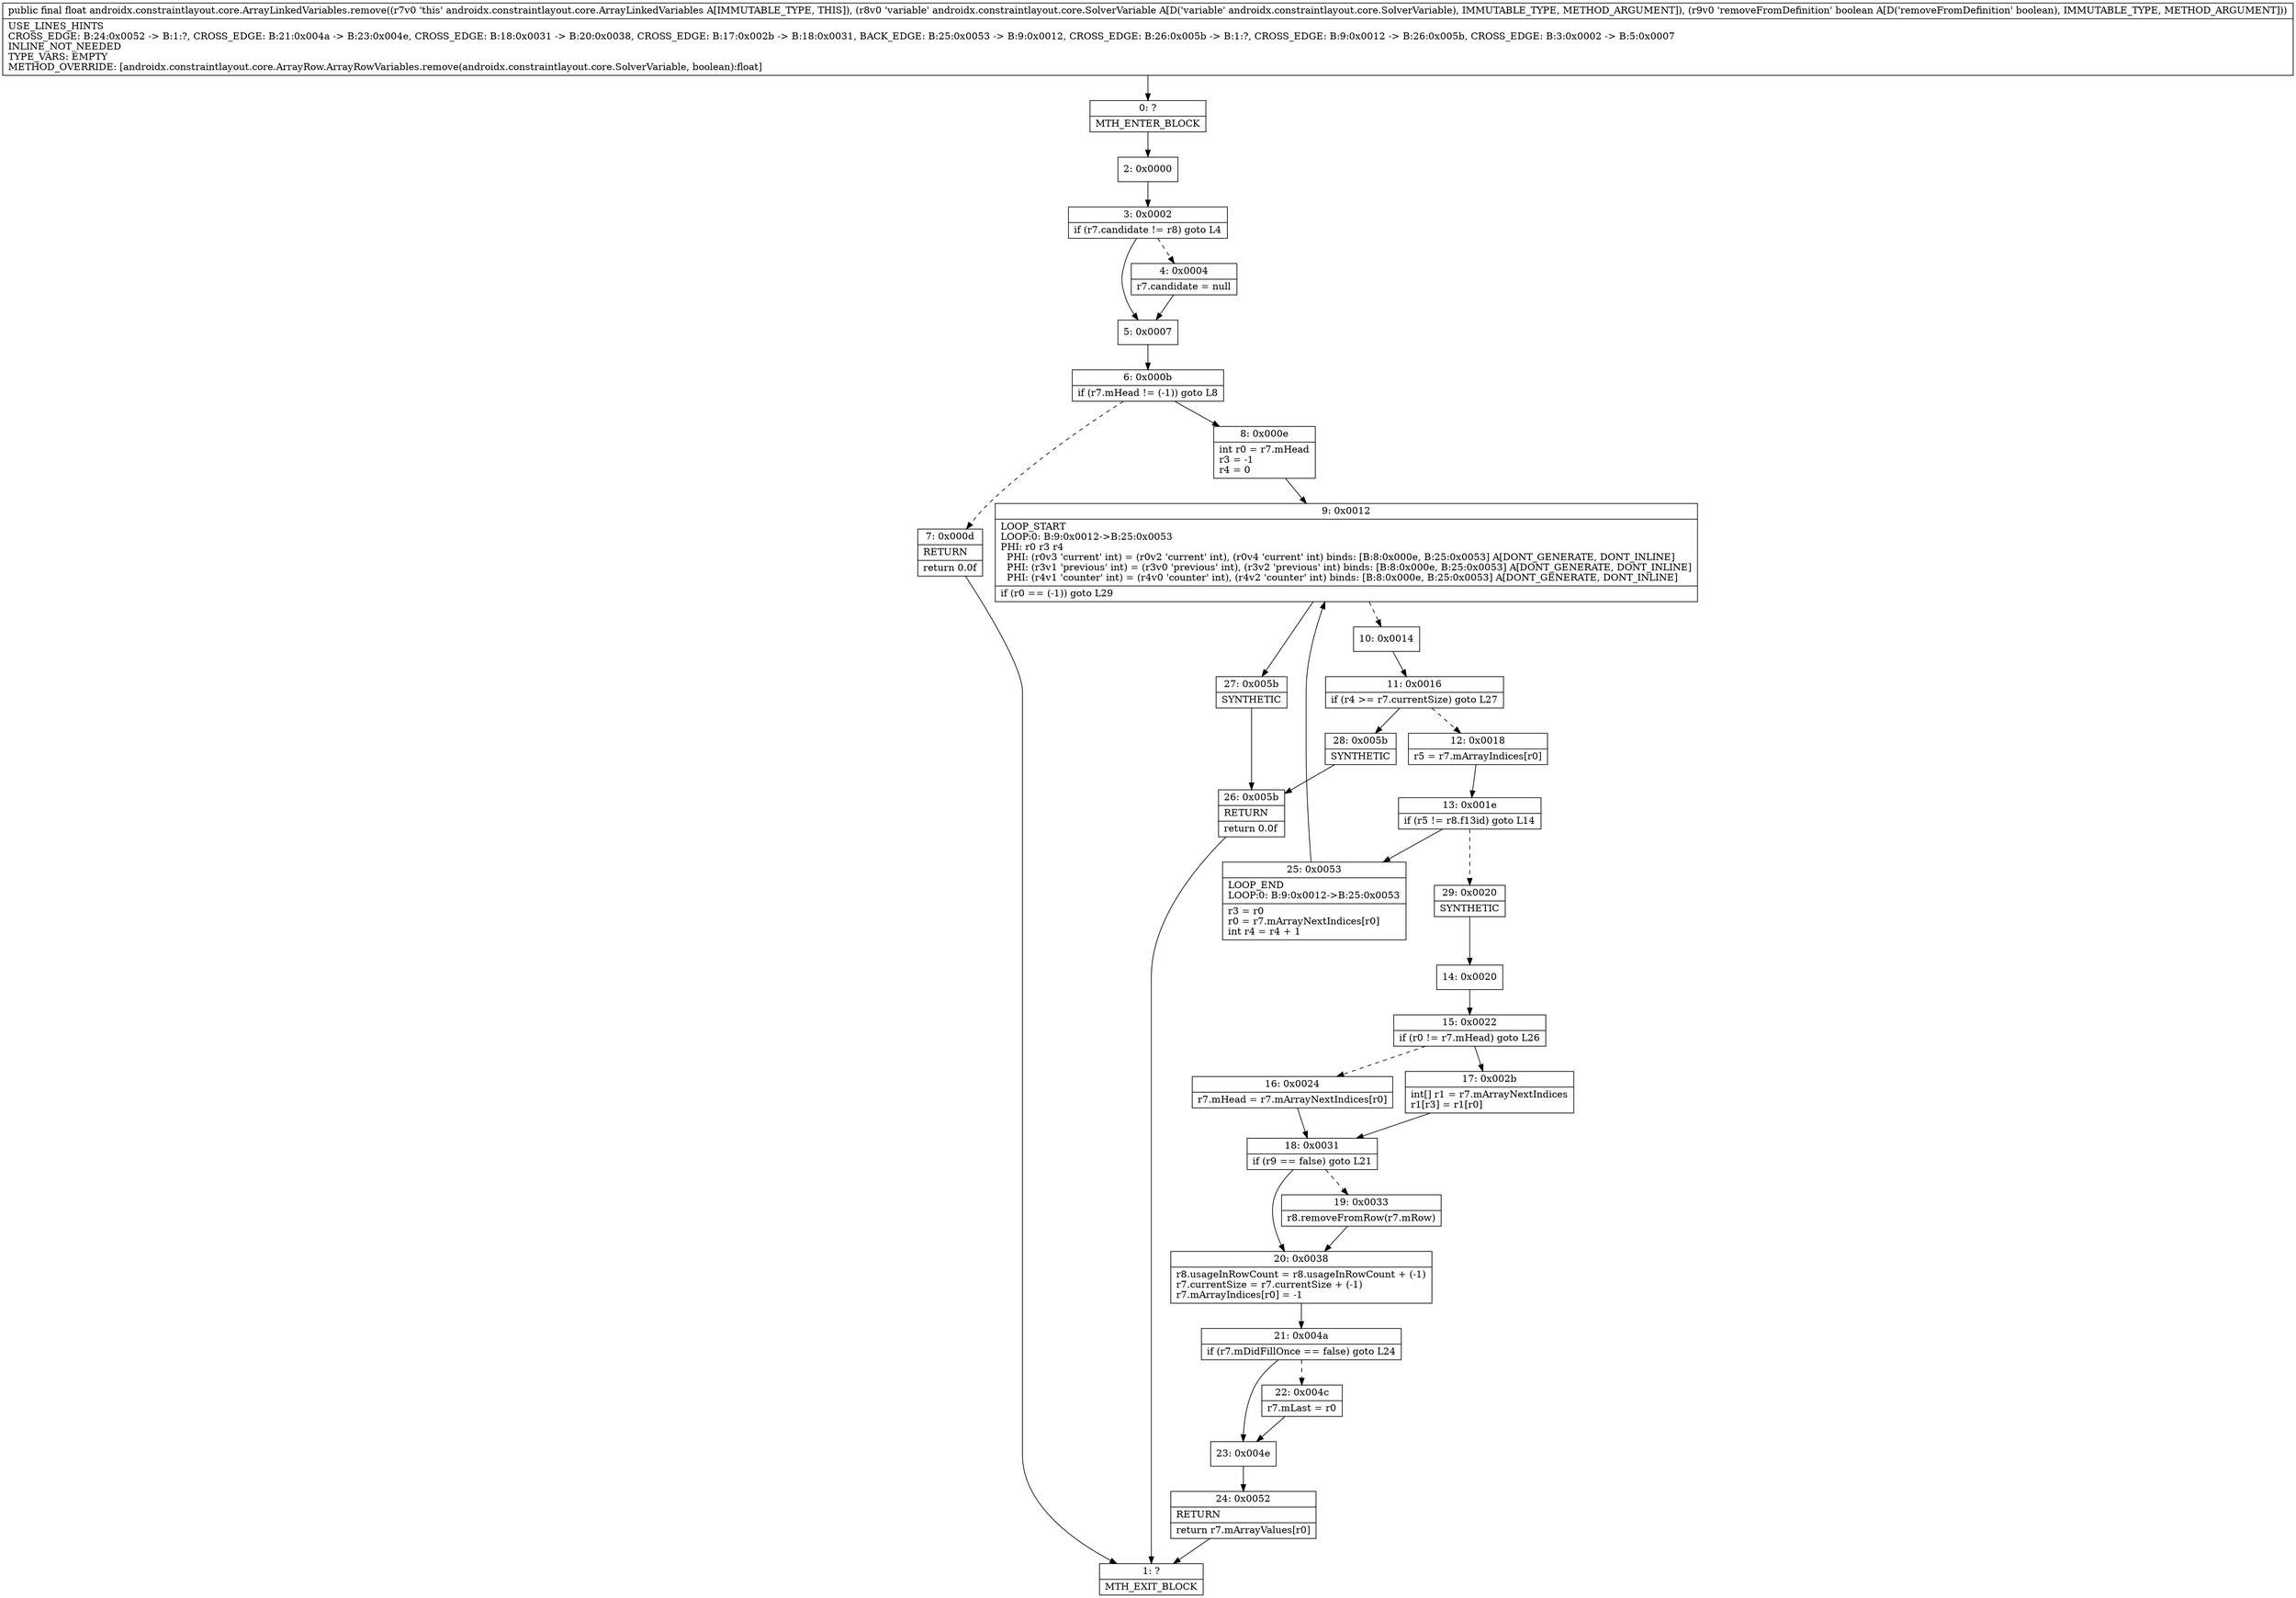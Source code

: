 digraph "CFG forandroidx.constraintlayout.core.ArrayLinkedVariables.remove(Landroidx\/constraintlayout\/core\/SolverVariable;Z)F" {
Node_0 [shape=record,label="{0\:\ ?|MTH_ENTER_BLOCK\l}"];
Node_2 [shape=record,label="{2\:\ 0x0000}"];
Node_3 [shape=record,label="{3\:\ 0x0002|if (r7.candidate != r8) goto L4\l}"];
Node_4 [shape=record,label="{4\:\ 0x0004|r7.candidate = null\l}"];
Node_5 [shape=record,label="{5\:\ 0x0007}"];
Node_6 [shape=record,label="{6\:\ 0x000b|if (r7.mHead != (\-1)) goto L8\l}"];
Node_7 [shape=record,label="{7\:\ 0x000d|RETURN\l|return 0.0f\l}"];
Node_1 [shape=record,label="{1\:\ ?|MTH_EXIT_BLOCK\l}"];
Node_8 [shape=record,label="{8\:\ 0x000e|int r0 = r7.mHead\lr3 = \-1\lr4 = 0\l}"];
Node_9 [shape=record,label="{9\:\ 0x0012|LOOP_START\lLOOP:0: B:9:0x0012\-\>B:25:0x0053\lPHI: r0 r3 r4 \l  PHI: (r0v3 'current' int) = (r0v2 'current' int), (r0v4 'current' int) binds: [B:8:0x000e, B:25:0x0053] A[DONT_GENERATE, DONT_INLINE]\l  PHI: (r3v1 'previous' int) = (r3v0 'previous' int), (r3v2 'previous' int) binds: [B:8:0x000e, B:25:0x0053] A[DONT_GENERATE, DONT_INLINE]\l  PHI: (r4v1 'counter' int) = (r4v0 'counter' int), (r4v2 'counter' int) binds: [B:8:0x000e, B:25:0x0053] A[DONT_GENERATE, DONT_INLINE]\l|if (r0 == (\-1)) goto L29\l}"];
Node_10 [shape=record,label="{10\:\ 0x0014}"];
Node_11 [shape=record,label="{11\:\ 0x0016|if (r4 \>= r7.currentSize) goto L27\l}"];
Node_12 [shape=record,label="{12\:\ 0x0018|r5 = r7.mArrayIndices[r0]\l}"];
Node_13 [shape=record,label="{13\:\ 0x001e|if (r5 != r8.f13id) goto L14\l}"];
Node_25 [shape=record,label="{25\:\ 0x0053|LOOP_END\lLOOP:0: B:9:0x0012\-\>B:25:0x0053\l|r3 = r0\lr0 = r7.mArrayNextIndices[r0]\lint r4 = r4 + 1\l}"];
Node_29 [shape=record,label="{29\:\ 0x0020|SYNTHETIC\l}"];
Node_14 [shape=record,label="{14\:\ 0x0020}"];
Node_15 [shape=record,label="{15\:\ 0x0022|if (r0 != r7.mHead) goto L26\l}"];
Node_16 [shape=record,label="{16\:\ 0x0024|r7.mHead = r7.mArrayNextIndices[r0]\l}"];
Node_18 [shape=record,label="{18\:\ 0x0031|if (r9 == false) goto L21\l}"];
Node_19 [shape=record,label="{19\:\ 0x0033|r8.removeFromRow(r7.mRow)\l}"];
Node_20 [shape=record,label="{20\:\ 0x0038|r8.usageInRowCount = r8.usageInRowCount + (\-1)\lr7.currentSize = r7.currentSize + (\-1)\lr7.mArrayIndices[r0] = \-1\l}"];
Node_21 [shape=record,label="{21\:\ 0x004a|if (r7.mDidFillOnce == false) goto L24\l}"];
Node_22 [shape=record,label="{22\:\ 0x004c|r7.mLast = r0\l}"];
Node_23 [shape=record,label="{23\:\ 0x004e}"];
Node_24 [shape=record,label="{24\:\ 0x0052|RETURN\l|return r7.mArrayValues[r0]\l}"];
Node_17 [shape=record,label="{17\:\ 0x002b|int[] r1 = r7.mArrayNextIndices\lr1[r3] = r1[r0]\l}"];
Node_28 [shape=record,label="{28\:\ 0x005b|SYNTHETIC\l}"];
Node_26 [shape=record,label="{26\:\ 0x005b|RETURN\l|return 0.0f\l}"];
Node_27 [shape=record,label="{27\:\ 0x005b|SYNTHETIC\l}"];
MethodNode[shape=record,label="{public final float androidx.constraintlayout.core.ArrayLinkedVariables.remove((r7v0 'this' androidx.constraintlayout.core.ArrayLinkedVariables A[IMMUTABLE_TYPE, THIS]), (r8v0 'variable' androidx.constraintlayout.core.SolverVariable A[D('variable' androidx.constraintlayout.core.SolverVariable), IMMUTABLE_TYPE, METHOD_ARGUMENT]), (r9v0 'removeFromDefinition' boolean A[D('removeFromDefinition' boolean), IMMUTABLE_TYPE, METHOD_ARGUMENT]))  | USE_LINES_HINTS\lCROSS_EDGE: B:24:0x0052 \-\> B:1:?, CROSS_EDGE: B:21:0x004a \-\> B:23:0x004e, CROSS_EDGE: B:18:0x0031 \-\> B:20:0x0038, CROSS_EDGE: B:17:0x002b \-\> B:18:0x0031, BACK_EDGE: B:25:0x0053 \-\> B:9:0x0012, CROSS_EDGE: B:26:0x005b \-\> B:1:?, CROSS_EDGE: B:9:0x0012 \-\> B:26:0x005b, CROSS_EDGE: B:3:0x0002 \-\> B:5:0x0007\lINLINE_NOT_NEEDED\lTYPE_VARS: EMPTY\lMETHOD_OVERRIDE: [androidx.constraintlayout.core.ArrayRow.ArrayRowVariables.remove(androidx.constraintlayout.core.SolverVariable, boolean):float]\l}"];
MethodNode -> Node_0;Node_0 -> Node_2;
Node_2 -> Node_3;
Node_3 -> Node_4[style=dashed];
Node_3 -> Node_5;
Node_4 -> Node_5;
Node_5 -> Node_6;
Node_6 -> Node_7[style=dashed];
Node_6 -> Node_8;
Node_7 -> Node_1;
Node_8 -> Node_9;
Node_9 -> Node_10[style=dashed];
Node_9 -> Node_27;
Node_10 -> Node_11;
Node_11 -> Node_12[style=dashed];
Node_11 -> Node_28;
Node_12 -> Node_13;
Node_13 -> Node_25;
Node_13 -> Node_29[style=dashed];
Node_25 -> Node_9;
Node_29 -> Node_14;
Node_14 -> Node_15;
Node_15 -> Node_16[style=dashed];
Node_15 -> Node_17;
Node_16 -> Node_18;
Node_18 -> Node_19[style=dashed];
Node_18 -> Node_20;
Node_19 -> Node_20;
Node_20 -> Node_21;
Node_21 -> Node_22[style=dashed];
Node_21 -> Node_23;
Node_22 -> Node_23;
Node_23 -> Node_24;
Node_24 -> Node_1;
Node_17 -> Node_18;
Node_28 -> Node_26;
Node_26 -> Node_1;
Node_27 -> Node_26;
}

